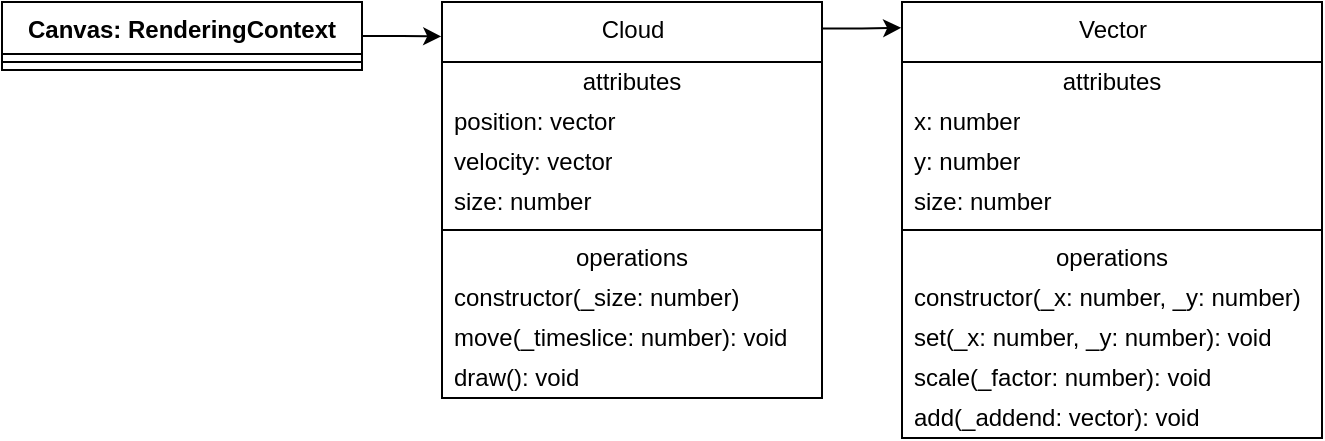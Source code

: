 <mxfile version="18.0.6" type="device"><diagram id="wqvToj72V3rgF7NmU7FI" name="Seite-1"><mxGraphModel dx="447" dy="695" grid="1" gridSize="10" guides="1" tooltips="1" connect="1" arrows="1" fold="1" page="1" pageScale="1" pageWidth="827" pageHeight="1169" math="0" shadow="0"><root><mxCell id="0"/><mxCell id="1" parent="0"/><mxCell id="3NQprMxuIOFj3IcNf63T-43" style="edgeStyle=orthogonalEdgeStyle;rounded=0;orthogonalLoop=1;jettySize=auto;html=1;entryX=-0.002;entryY=0.059;entryDx=0;entryDy=0;entryPerimeter=0;exitX=0.997;exitY=0.067;exitDx=0;exitDy=0;exitPerimeter=0;" edge="1" parent="1" source="3NQprMxuIOFj3IcNf63T-1" target="3NQprMxuIOFj3IcNf63T-32"><mxGeometry relative="1" as="geometry"/></mxCell><mxCell id="3NQprMxuIOFj3IcNf63T-1" value="Cloud" style="swimlane;fontStyle=0;align=center;verticalAlign=top;childLayout=stackLayout;horizontal=1;startSize=30;horizontalStack=0;resizeParent=1;resizeParentMax=0;resizeLast=0;collapsible=0;marginBottom=0;html=1;" vertex="1" parent="1"><mxGeometry x="250" y="60" width="190" height="198" as="geometry"/></mxCell><mxCell id="3NQprMxuIOFj3IcNf63T-2" value="attributes" style="text;html=1;strokeColor=none;fillColor=none;align=center;verticalAlign=middle;spacingLeft=4;spacingRight=4;overflow=hidden;rotatable=0;points=[[0,0.5],[1,0.5]];portConstraint=eastwest;" vertex="1" parent="3NQprMxuIOFj3IcNf63T-1"><mxGeometry y="30" width="190" height="20" as="geometry"/></mxCell><mxCell id="3NQprMxuIOFj3IcNf63T-9" value="position: vector" style="text;html=1;strokeColor=none;fillColor=none;align=left;verticalAlign=middle;spacingLeft=4;spacingRight=4;overflow=hidden;rotatable=0;points=[[0,0.5],[1,0.5]];portConstraint=eastwest;" vertex="1" parent="3NQprMxuIOFj3IcNf63T-1"><mxGeometry y="50" width="190" height="20" as="geometry"/></mxCell><mxCell id="3NQprMxuIOFj3IcNf63T-10" value="velocity: vector" style="text;html=1;strokeColor=none;fillColor=none;align=left;verticalAlign=middle;spacingLeft=4;spacingRight=4;overflow=hidden;rotatable=0;points=[[0,0.5],[1,0.5]];portConstraint=eastwest;" vertex="1" parent="3NQprMxuIOFj3IcNf63T-1"><mxGeometry y="70" width="190" height="20" as="geometry"/></mxCell><mxCell id="3NQprMxuIOFj3IcNf63T-3" value="size: number" style="text;html=1;strokeColor=none;fillColor=none;align=left;verticalAlign=middle;spacingLeft=4;spacingRight=4;overflow=hidden;rotatable=0;points=[[0,0.5],[1,0.5]];portConstraint=eastwest;" vertex="1" parent="3NQprMxuIOFj3IcNf63T-1"><mxGeometry y="90" width="190" height="20" as="geometry"/></mxCell><mxCell id="3NQprMxuIOFj3IcNf63T-6" value="" style="line;strokeWidth=1;fillColor=none;align=left;verticalAlign=middle;spacingTop=-1;spacingLeft=3;spacingRight=3;rotatable=0;labelPosition=right;points=[];portConstraint=eastwest;" vertex="1" parent="3NQprMxuIOFj3IcNf63T-1"><mxGeometry y="110" width="190" height="8" as="geometry"/></mxCell><mxCell id="3NQprMxuIOFj3IcNf63T-7" value="operations" style="text;html=1;strokeColor=none;fillColor=none;align=center;verticalAlign=middle;spacingLeft=4;spacingRight=4;overflow=hidden;rotatable=0;points=[[0,0.5],[1,0.5]];portConstraint=eastwest;" vertex="1" parent="3NQprMxuIOFj3IcNf63T-1"><mxGeometry y="118" width="190" height="20" as="geometry"/></mxCell><mxCell id="3NQprMxuIOFj3IcNf63T-8" value="constructor(_size: number)" style="text;html=1;strokeColor=none;fillColor=none;align=left;verticalAlign=middle;spacingLeft=4;spacingRight=4;overflow=hidden;rotatable=0;points=[[0,0.5],[1,0.5]];portConstraint=eastwest;" vertex="1" parent="3NQprMxuIOFj3IcNf63T-1"><mxGeometry y="138" width="190" height="20" as="geometry"/></mxCell><mxCell id="3NQprMxuIOFj3IcNf63T-13" value="move(_timeslice: number): void" style="text;html=1;strokeColor=none;fillColor=none;align=left;verticalAlign=middle;spacingLeft=4;spacingRight=4;overflow=hidden;rotatable=0;points=[[0,0.5],[1,0.5]];portConstraint=eastwest;" vertex="1" parent="3NQprMxuIOFj3IcNf63T-1"><mxGeometry y="158" width="190" height="20" as="geometry"/></mxCell><mxCell id="3NQprMxuIOFj3IcNf63T-12" value="draw(): void" style="text;html=1;strokeColor=none;fillColor=none;align=left;verticalAlign=middle;spacingLeft=4;spacingRight=4;overflow=hidden;rotatable=0;points=[[0,0.5],[1,0.5]];portConstraint=eastwest;" vertex="1" parent="3NQprMxuIOFj3IcNf63T-1"><mxGeometry y="178" width="190" height="20" as="geometry"/></mxCell><mxCell id="3NQprMxuIOFj3IcNf63T-31" style="edgeStyle=orthogonalEdgeStyle;rounded=0;orthogonalLoop=1;jettySize=auto;html=1;entryX=-0.002;entryY=0.087;entryDx=0;entryDy=0;entryPerimeter=0;" edge="1" parent="1" source="3NQprMxuIOFj3IcNf63T-27" target="3NQprMxuIOFj3IcNf63T-1"><mxGeometry relative="1" as="geometry"/></mxCell><mxCell id="3NQprMxuIOFj3IcNf63T-27" value="Canvas: RenderingContext" style="swimlane;fontStyle=1;align=center;verticalAlign=top;childLayout=stackLayout;horizontal=1;startSize=26;horizontalStack=0;resizeParent=1;resizeParentMax=0;resizeLast=0;collapsible=1;marginBottom=0;" vertex="1" parent="1"><mxGeometry x="30" y="60" width="180" height="34" as="geometry"/></mxCell><mxCell id="3NQprMxuIOFj3IcNf63T-29" value="" style="line;strokeWidth=1;fillColor=none;align=left;verticalAlign=middle;spacingTop=-1;spacingLeft=3;spacingRight=3;rotatable=0;labelPosition=right;points=[];portConstraint=eastwest;" vertex="1" parent="3NQprMxuIOFj3IcNf63T-27"><mxGeometry y="26" width="180" height="8" as="geometry"/></mxCell><mxCell id="3NQprMxuIOFj3IcNf63T-32" value="Vector" style="swimlane;fontStyle=0;align=center;verticalAlign=top;childLayout=stackLayout;horizontal=1;startSize=30;horizontalStack=0;resizeParent=1;resizeParentMax=0;resizeLast=0;collapsible=0;marginBottom=0;html=1;" vertex="1" parent="1"><mxGeometry x="480" y="60" width="210" height="218" as="geometry"/></mxCell><mxCell id="3NQprMxuIOFj3IcNf63T-33" value="attributes" style="text;html=1;strokeColor=none;fillColor=none;align=center;verticalAlign=middle;spacingLeft=4;spacingRight=4;overflow=hidden;rotatable=0;points=[[0,0.5],[1,0.5]];portConstraint=eastwest;" vertex="1" parent="3NQprMxuIOFj3IcNf63T-32"><mxGeometry y="30" width="210" height="20" as="geometry"/></mxCell><mxCell id="3NQprMxuIOFj3IcNf63T-34" value="x: number" style="text;html=1;strokeColor=none;fillColor=none;align=left;verticalAlign=middle;spacingLeft=4;spacingRight=4;overflow=hidden;rotatable=0;points=[[0,0.5],[1,0.5]];portConstraint=eastwest;" vertex="1" parent="3NQprMxuIOFj3IcNf63T-32"><mxGeometry y="50" width="210" height="20" as="geometry"/></mxCell><mxCell id="3NQprMxuIOFj3IcNf63T-35" value="y: number" style="text;html=1;strokeColor=none;fillColor=none;align=left;verticalAlign=middle;spacingLeft=4;spacingRight=4;overflow=hidden;rotatable=0;points=[[0,0.5],[1,0.5]];portConstraint=eastwest;" vertex="1" parent="3NQprMxuIOFj3IcNf63T-32"><mxGeometry y="70" width="210" height="20" as="geometry"/></mxCell><mxCell id="3NQprMxuIOFj3IcNf63T-36" value="size: number" style="text;html=1;strokeColor=none;fillColor=none;align=left;verticalAlign=middle;spacingLeft=4;spacingRight=4;overflow=hidden;rotatable=0;points=[[0,0.5],[1,0.5]];portConstraint=eastwest;" vertex="1" parent="3NQprMxuIOFj3IcNf63T-32"><mxGeometry y="90" width="210" height="20" as="geometry"/></mxCell><mxCell id="3NQprMxuIOFj3IcNf63T-37" value="" style="line;strokeWidth=1;fillColor=none;align=left;verticalAlign=middle;spacingTop=-1;spacingLeft=3;spacingRight=3;rotatable=0;labelPosition=right;points=[];portConstraint=eastwest;" vertex="1" parent="3NQprMxuIOFj3IcNf63T-32"><mxGeometry y="110" width="210" height="8" as="geometry"/></mxCell><mxCell id="3NQprMxuIOFj3IcNf63T-38" value="operations" style="text;html=1;strokeColor=none;fillColor=none;align=center;verticalAlign=middle;spacingLeft=4;spacingRight=4;overflow=hidden;rotatable=0;points=[[0,0.5],[1,0.5]];portConstraint=eastwest;" vertex="1" parent="3NQprMxuIOFj3IcNf63T-32"><mxGeometry y="118" width="210" height="20" as="geometry"/></mxCell><mxCell id="3NQprMxuIOFj3IcNf63T-39" value="constructor(_x: number, _y: number)" style="text;html=1;strokeColor=none;fillColor=none;align=left;verticalAlign=middle;spacingLeft=4;spacingRight=4;overflow=hidden;rotatable=0;points=[[0,0.5],[1,0.5]];portConstraint=eastwest;" vertex="1" parent="3NQprMxuIOFj3IcNf63T-32"><mxGeometry y="138" width="210" height="20" as="geometry"/></mxCell><mxCell id="3NQprMxuIOFj3IcNf63T-40" value="set(_x: number, _y: number): void" style="text;html=1;strokeColor=none;fillColor=none;align=left;verticalAlign=middle;spacingLeft=4;spacingRight=4;overflow=hidden;rotatable=0;points=[[0,0.5],[1,0.5]];portConstraint=eastwest;" vertex="1" parent="3NQprMxuIOFj3IcNf63T-32"><mxGeometry y="158" width="210" height="20" as="geometry"/></mxCell><mxCell id="3NQprMxuIOFj3IcNf63T-41" value="scale(_factor: number): void" style="text;html=1;strokeColor=none;fillColor=none;align=left;verticalAlign=middle;spacingLeft=4;spacingRight=4;overflow=hidden;rotatable=0;points=[[0,0.5],[1,0.5]];portConstraint=eastwest;" vertex="1" parent="3NQprMxuIOFj3IcNf63T-32"><mxGeometry y="178" width="210" height="20" as="geometry"/></mxCell><mxCell id="3NQprMxuIOFj3IcNf63T-42" value="add(_addend: vector): void" style="text;html=1;strokeColor=none;fillColor=none;align=left;verticalAlign=middle;spacingLeft=4;spacingRight=4;overflow=hidden;rotatable=0;points=[[0,0.5],[1,0.5]];portConstraint=eastwest;" vertex="1" parent="3NQprMxuIOFj3IcNf63T-32"><mxGeometry y="198" width="210" height="20" as="geometry"/></mxCell></root></mxGraphModel></diagram></mxfile>